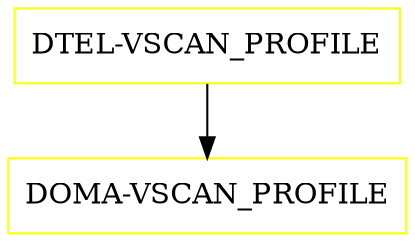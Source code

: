 digraph G {
  "DTEL-VSCAN_PROFILE" [shape=box,color=yellow];
  "DOMA-VSCAN_PROFILE" [shape=box,color=yellow,URL="./DOMA_VSCAN_PROFILE.html"];
  "DTEL-VSCAN_PROFILE" -> "DOMA-VSCAN_PROFILE";
}
